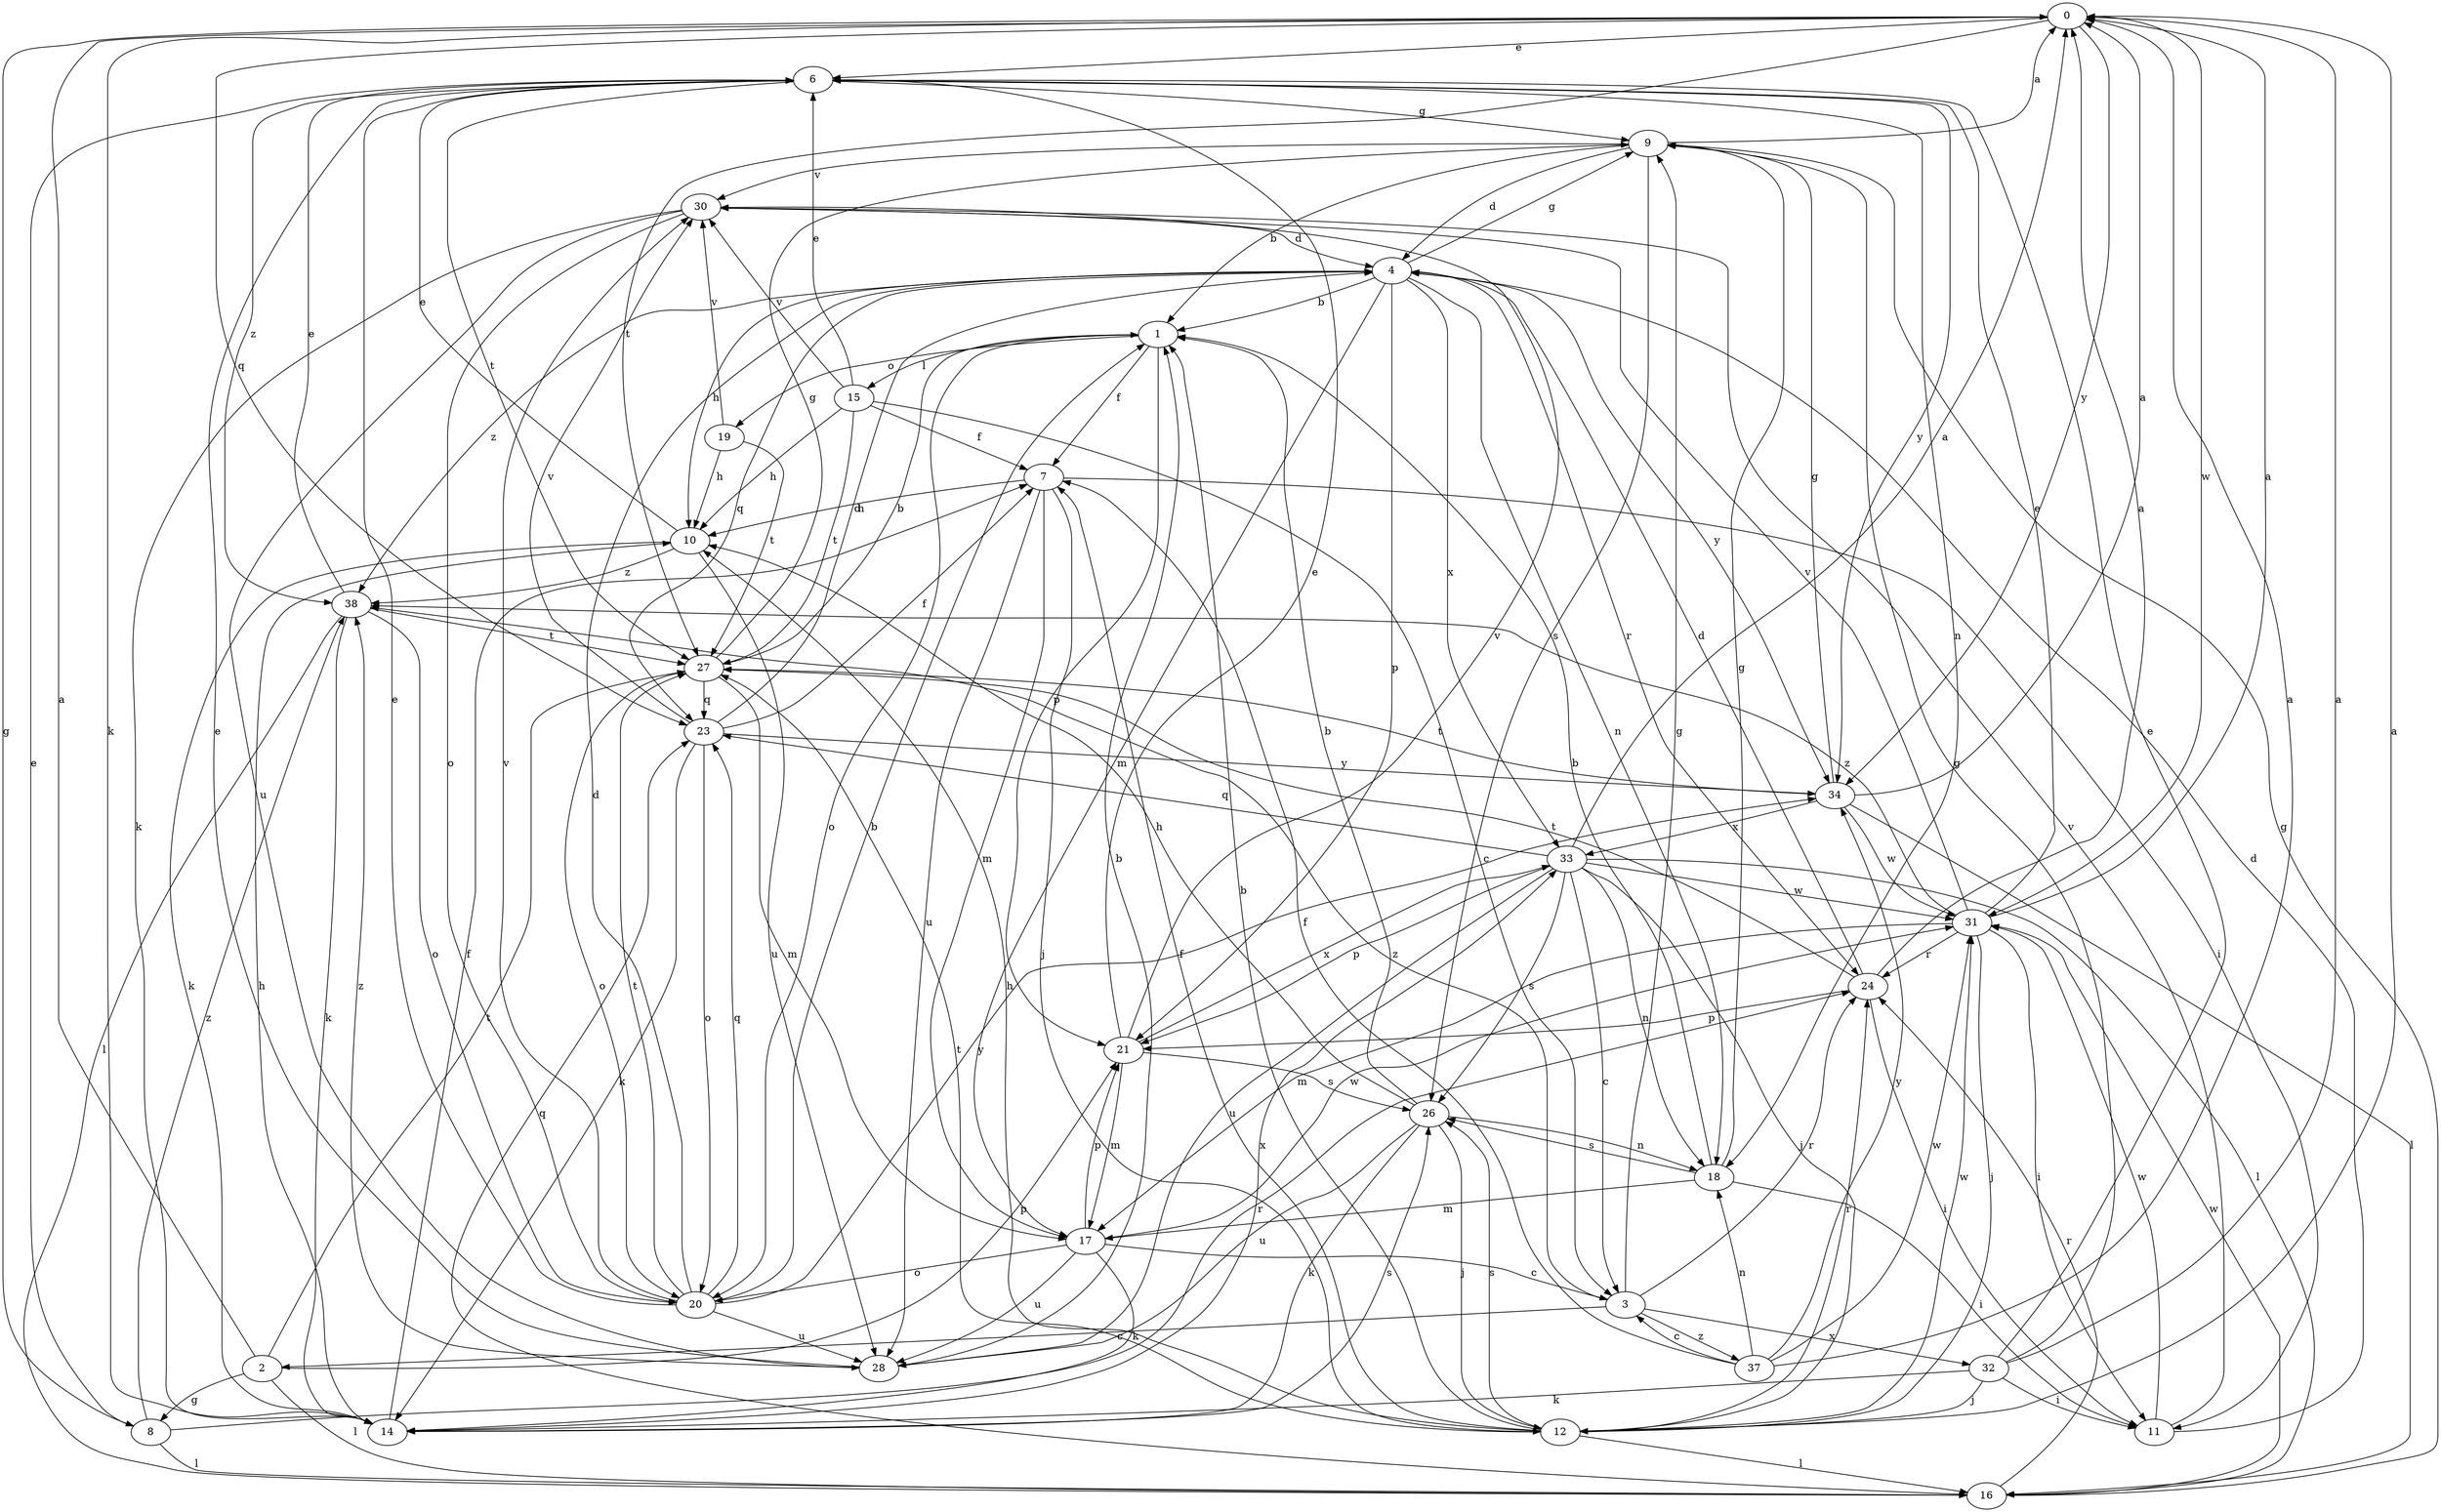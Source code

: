 strict digraph  {
0;
1;
2;
3;
4;
6;
7;
8;
9;
10;
11;
12;
14;
15;
16;
17;
18;
19;
20;
21;
23;
24;
26;
27;
28;
30;
31;
32;
33;
34;
37;
38;
0 -> 6  [label=e];
0 -> 8  [label=g];
0 -> 14  [label=k];
0 -> 23  [label=q];
0 -> 27  [label=t];
0 -> 31  [label=w];
0 -> 34  [label=y];
1 -> 7  [label=f];
1 -> 15  [label=l];
1 -> 19  [label=o];
1 -> 20  [label=o];
1 -> 21  [label=p];
2 -> 0  [label=a];
2 -> 8  [label=g];
2 -> 16  [label=l];
2 -> 21  [label=p];
2 -> 27  [label=t];
3 -> 2  [label=c];
3 -> 9  [label=g];
3 -> 24  [label=r];
3 -> 32  [label=x];
3 -> 37  [label=z];
3 -> 38  [label=z];
4 -> 1  [label=b];
4 -> 9  [label=g];
4 -> 10  [label=h];
4 -> 17  [label=m];
4 -> 18  [label=n];
4 -> 21  [label=p];
4 -> 23  [label=q];
4 -> 24  [label=r];
4 -> 33  [label=x];
4 -> 34  [label=y];
4 -> 38  [label=z];
6 -> 9  [label=g];
6 -> 18  [label=n];
6 -> 27  [label=t];
6 -> 34  [label=y];
6 -> 38  [label=z];
7 -> 10  [label=h];
7 -> 11  [label=i];
7 -> 12  [label=j];
7 -> 17  [label=m];
7 -> 28  [label=u];
8 -> 6  [label=e];
8 -> 16  [label=l];
8 -> 24  [label=r];
8 -> 38  [label=z];
9 -> 0  [label=a];
9 -> 1  [label=b];
9 -> 4  [label=d];
9 -> 26  [label=s];
9 -> 30  [label=v];
10 -> 6  [label=e];
10 -> 14  [label=k];
10 -> 28  [label=u];
10 -> 38  [label=z];
11 -> 4  [label=d];
11 -> 30  [label=v];
11 -> 31  [label=w];
12 -> 0  [label=a];
12 -> 1  [label=b];
12 -> 7  [label=f];
12 -> 10  [label=h];
12 -> 16  [label=l];
12 -> 24  [label=r];
12 -> 26  [label=s];
12 -> 27  [label=t];
12 -> 31  [label=w];
14 -> 7  [label=f];
14 -> 10  [label=h];
14 -> 26  [label=s];
14 -> 33  [label=x];
15 -> 3  [label=c];
15 -> 6  [label=e];
15 -> 7  [label=f];
15 -> 10  [label=h];
15 -> 27  [label=t];
15 -> 30  [label=v];
16 -> 9  [label=g];
16 -> 23  [label=q];
16 -> 24  [label=r];
16 -> 31  [label=w];
17 -> 3  [label=c];
17 -> 14  [label=k];
17 -> 20  [label=o];
17 -> 21  [label=p];
17 -> 28  [label=u];
17 -> 31  [label=w];
18 -> 1  [label=b];
18 -> 9  [label=g];
18 -> 11  [label=i];
18 -> 17  [label=m];
18 -> 26  [label=s];
19 -> 10  [label=h];
19 -> 27  [label=t];
19 -> 30  [label=v];
20 -> 1  [label=b];
20 -> 4  [label=d];
20 -> 6  [label=e];
20 -> 23  [label=q];
20 -> 27  [label=t];
20 -> 28  [label=u];
20 -> 30  [label=v];
20 -> 34  [label=y];
21 -> 6  [label=e];
21 -> 17  [label=m];
21 -> 26  [label=s];
21 -> 30  [label=v];
21 -> 33  [label=x];
23 -> 4  [label=d];
23 -> 7  [label=f];
23 -> 14  [label=k];
23 -> 20  [label=o];
23 -> 30  [label=v];
23 -> 34  [label=y];
24 -> 0  [label=a];
24 -> 4  [label=d];
24 -> 11  [label=i];
24 -> 21  [label=p];
24 -> 27  [label=t];
26 -> 1  [label=b];
26 -> 10  [label=h];
26 -> 12  [label=j];
26 -> 14  [label=k];
26 -> 18  [label=n];
26 -> 28  [label=u];
27 -> 1  [label=b];
27 -> 9  [label=g];
27 -> 17  [label=m];
27 -> 20  [label=o];
27 -> 23  [label=q];
28 -> 1  [label=b];
28 -> 6  [label=e];
28 -> 38  [label=z];
30 -> 4  [label=d];
30 -> 14  [label=k];
30 -> 20  [label=o];
30 -> 28  [label=u];
31 -> 0  [label=a];
31 -> 6  [label=e];
31 -> 11  [label=i];
31 -> 12  [label=j];
31 -> 17  [label=m];
31 -> 24  [label=r];
31 -> 30  [label=v];
31 -> 38  [label=z];
32 -> 0  [label=a];
32 -> 6  [label=e];
32 -> 9  [label=g];
32 -> 11  [label=i];
32 -> 12  [label=j];
32 -> 14  [label=k];
33 -> 0  [label=a];
33 -> 3  [label=c];
33 -> 12  [label=j];
33 -> 16  [label=l];
33 -> 18  [label=n];
33 -> 21  [label=p];
33 -> 23  [label=q];
33 -> 26  [label=s];
33 -> 28  [label=u];
33 -> 31  [label=w];
34 -> 0  [label=a];
34 -> 9  [label=g];
34 -> 16  [label=l];
34 -> 27  [label=t];
34 -> 31  [label=w];
34 -> 33  [label=x];
37 -> 0  [label=a];
37 -> 3  [label=c];
37 -> 7  [label=f];
37 -> 18  [label=n];
37 -> 31  [label=w];
37 -> 34  [label=y];
38 -> 6  [label=e];
38 -> 14  [label=k];
38 -> 16  [label=l];
38 -> 20  [label=o];
38 -> 27  [label=t];
}
